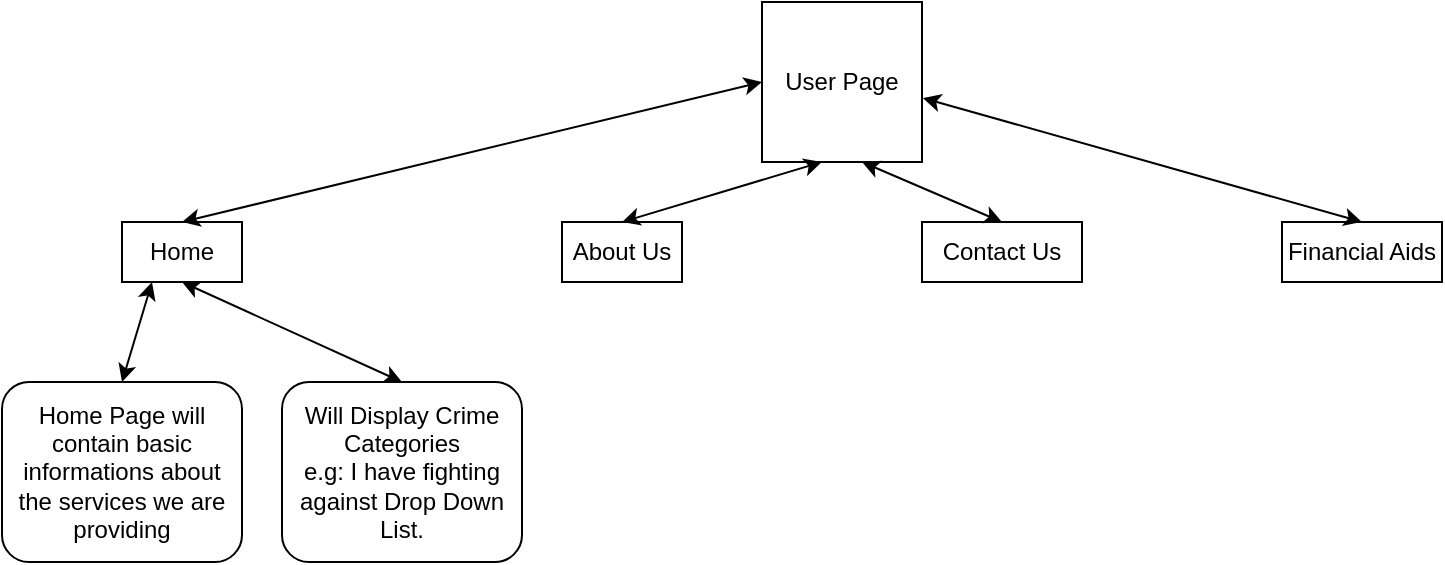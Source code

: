 <mxfile version="26.0.16">
  <diagram name="Page-1" id="WLoys8c1fPhX7VD4ao9a">
    <mxGraphModel dx="1290" dy="522" grid="1" gridSize="10" guides="1" tooltips="1" connect="1" arrows="1" fold="1" page="1" pageScale="1" pageWidth="850" pageHeight="1100" math="0" shadow="0">
      <root>
        <mxCell id="0" />
        <mxCell id="1" parent="0" />
        <mxCell id="bWFnkCtB5NSEsrCA-qpM-1" value="User Page" style="whiteSpace=wrap;html=1;aspect=fixed;" vertex="1" parent="1">
          <mxGeometry x="380" y="10" width="80" height="80" as="geometry" />
        </mxCell>
        <mxCell id="bWFnkCtB5NSEsrCA-qpM-2" value="Home" style="rounded=0;whiteSpace=wrap;html=1;" vertex="1" parent="1">
          <mxGeometry x="60" y="120" width="60" height="30" as="geometry" />
        </mxCell>
        <mxCell id="bWFnkCtB5NSEsrCA-qpM-3" value="" style="endArrow=classic;startArrow=classic;html=1;rounded=0;exitX=0.5;exitY=0;exitDx=0;exitDy=0;entryX=0;entryY=0.5;entryDx=0;entryDy=0;" edge="1" parent="1" source="bWFnkCtB5NSEsrCA-qpM-2" target="bWFnkCtB5NSEsrCA-qpM-1">
          <mxGeometry width="50" height="50" relative="1" as="geometry">
            <mxPoint x="350" y="140" as="sourcePoint" />
            <mxPoint x="400" y="90" as="targetPoint" />
          </mxGeometry>
        </mxCell>
        <mxCell id="bWFnkCtB5NSEsrCA-qpM-4" value="About Us&lt;span style=&quot;color: rgba(0, 0, 0, 0); font-family: monospace; font-size: 0px; text-align: start; text-wrap-mode: nowrap;&quot;&gt;%3CmxGraphModel%3E%3Croot%3E%3CmxCell%20id%3D%220%22%2F%3E%3CmxCell%20id%3D%221%22%20parent%3D%220%22%2F%3E%3CmxCell%20id%3D%222%22%20value%3D%22Home%22%20style%3D%22rounded%3D0%3BwhiteSpace%3Dwrap%3Bhtml%3D1%3B%22%20vertex%3D%221%22%20parent%3D%221%22%3E%3CmxGeometry%20x%3D%22410%22%20y%3D%22240%22%20width%3D%2260%22%20height%3D%2230%22%20as%3D%22geometry%22%2F%3E%3C%2FmxCell%3E%3C%2Froot%3E%3C%2FmxGraphModel%3E&lt;/span&gt;" style="rounded=0;whiteSpace=wrap;html=1;" vertex="1" parent="1">
          <mxGeometry x="280" y="120" width="60" height="30" as="geometry" />
        </mxCell>
        <mxCell id="bWFnkCtB5NSEsrCA-qpM-5" value="Contact Us" style="rounded=0;whiteSpace=wrap;html=1;" vertex="1" parent="1">
          <mxGeometry x="460" y="120" width="80" height="30" as="geometry" />
        </mxCell>
        <mxCell id="bWFnkCtB5NSEsrCA-qpM-6" value="" style="endArrow=classic;startArrow=classic;html=1;rounded=0;exitX=0.5;exitY=0;exitDx=0;exitDy=0;" edge="1" parent="1" source="bWFnkCtB5NSEsrCA-qpM-4">
          <mxGeometry width="50" height="50" relative="1" as="geometry">
            <mxPoint x="320" y="180" as="sourcePoint" />
            <mxPoint x="410" y="90" as="targetPoint" />
          </mxGeometry>
        </mxCell>
        <mxCell id="bWFnkCtB5NSEsrCA-qpM-7" value="" style="endArrow=classic;startArrow=classic;html=1;rounded=0;exitX=0.5;exitY=0;exitDx=0;exitDy=0;" edge="1" parent="1" source="bWFnkCtB5NSEsrCA-qpM-5">
          <mxGeometry width="50" height="50" relative="1" as="geometry">
            <mxPoint x="340" y="180" as="sourcePoint" />
            <mxPoint x="430" y="90" as="targetPoint" />
          </mxGeometry>
        </mxCell>
        <mxCell id="bWFnkCtB5NSEsrCA-qpM-8" value="Home Page will contain basic informations about the services we are providing" style="rounded=1;whiteSpace=wrap;html=1;" vertex="1" parent="1">
          <mxGeometry y="200" width="120" height="90" as="geometry" />
        </mxCell>
        <mxCell id="bWFnkCtB5NSEsrCA-qpM-9" value="" style="endArrow=classic;startArrow=classic;html=1;rounded=0;exitX=0.5;exitY=0;exitDx=0;exitDy=0;entryX=0.25;entryY=1;entryDx=0;entryDy=0;" edge="1" parent="1" source="bWFnkCtB5NSEsrCA-qpM-8" target="bWFnkCtB5NSEsrCA-qpM-2">
          <mxGeometry width="50" height="50" relative="1" as="geometry">
            <mxPoint x="260" y="260" as="sourcePoint" />
            <mxPoint x="310" y="210" as="targetPoint" />
          </mxGeometry>
        </mxCell>
        <mxCell id="bWFnkCtB5NSEsrCA-qpM-10" value="Will Display Crime Categories&lt;div&gt;e.g: I have fighting against Drop Down List.&lt;/div&gt;" style="rounded=1;whiteSpace=wrap;html=1;" vertex="1" parent="1">
          <mxGeometry x="140" y="200" width="120" height="90" as="geometry" />
        </mxCell>
        <mxCell id="bWFnkCtB5NSEsrCA-qpM-11" value="" style="endArrow=classic;startArrow=classic;html=1;rounded=0;exitX=0.5;exitY=0;exitDx=0;exitDy=0;entryX=0.5;entryY=1;entryDx=0;entryDy=0;" edge="1" parent="1" source="bWFnkCtB5NSEsrCA-qpM-10" target="bWFnkCtB5NSEsrCA-qpM-2">
          <mxGeometry width="50" height="50" relative="1" as="geometry">
            <mxPoint x="160" y="250" as="sourcePoint" />
            <mxPoint x="320" y="210" as="targetPoint" />
          </mxGeometry>
        </mxCell>
        <mxCell id="bWFnkCtB5NSEsrCA-qpM-13" value="Financial Aids" style="rounded=0;whiteSpace=wrap;html=1;" vertex="1" parent="1">
          <mxGeometry x="640" y="120" width="80" height="30" as="geometry" />
        </mxCell>
        <mxCell id="bWFnkCtB5NSEsrCA-qpM-14" value="" style="endArrow=classic;startArrow=classic;html=1;rounded=0;exitX=0.5;exitY=0;exitDx=0;exitDy=0;entryX=1.005;entryY=0.6;entryDx=0;entryDy=0;entryPerimeter=0;" edge="1" parent="1" source="bWFnkCtB5NSEsrCA-qpM-13" target="bWFnkCtB5NSEsrCA-qpM-1">
          <mxGeometry width="50" height="50" relative="1" as="geometry">
            <mxPoint x="535" y="110" as="sourcePoint" />
            <mxPoint x="465" y="60" as="targetPoint" />
          </mxGeometry>
        </mxCell>
      </root>
    </mxGraphModel>
  </diagram>
</mxfile>
